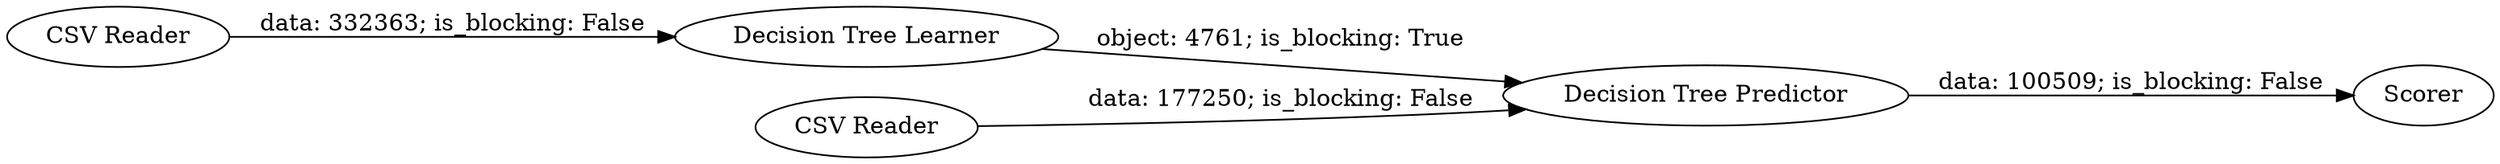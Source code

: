digraph {
	"-8800988425848172638_106" [label=Scorer]
	"-8800988425848172638_111" [label="CSV Reader"]
	"-8800988425848172638_97" [label="Decision Tree Learner"]
	"-8800988425848172638_107" [label="Decision Tree Predictor"]
	"-8800988425848172638_112" [label="CSV Reader"]
	"-8800988425848172638_97" -> "-8800988425848172638_107" [label="object: 4761; is_blocking: True"]
	"-8800988425848172638_111" -> "-8800988425848172638_97" [label="data: 332363; is_blocking: False"]
	"-8800988425848172638_112" -> "-8800988425848172638_107" [label="data: 177250; is_blocking: False"]
	"-8800988425848172638_107" -> "-8800988425848172638_106" [label="data: 100509; is_blocking: False"]
	rankdir=LR
}
